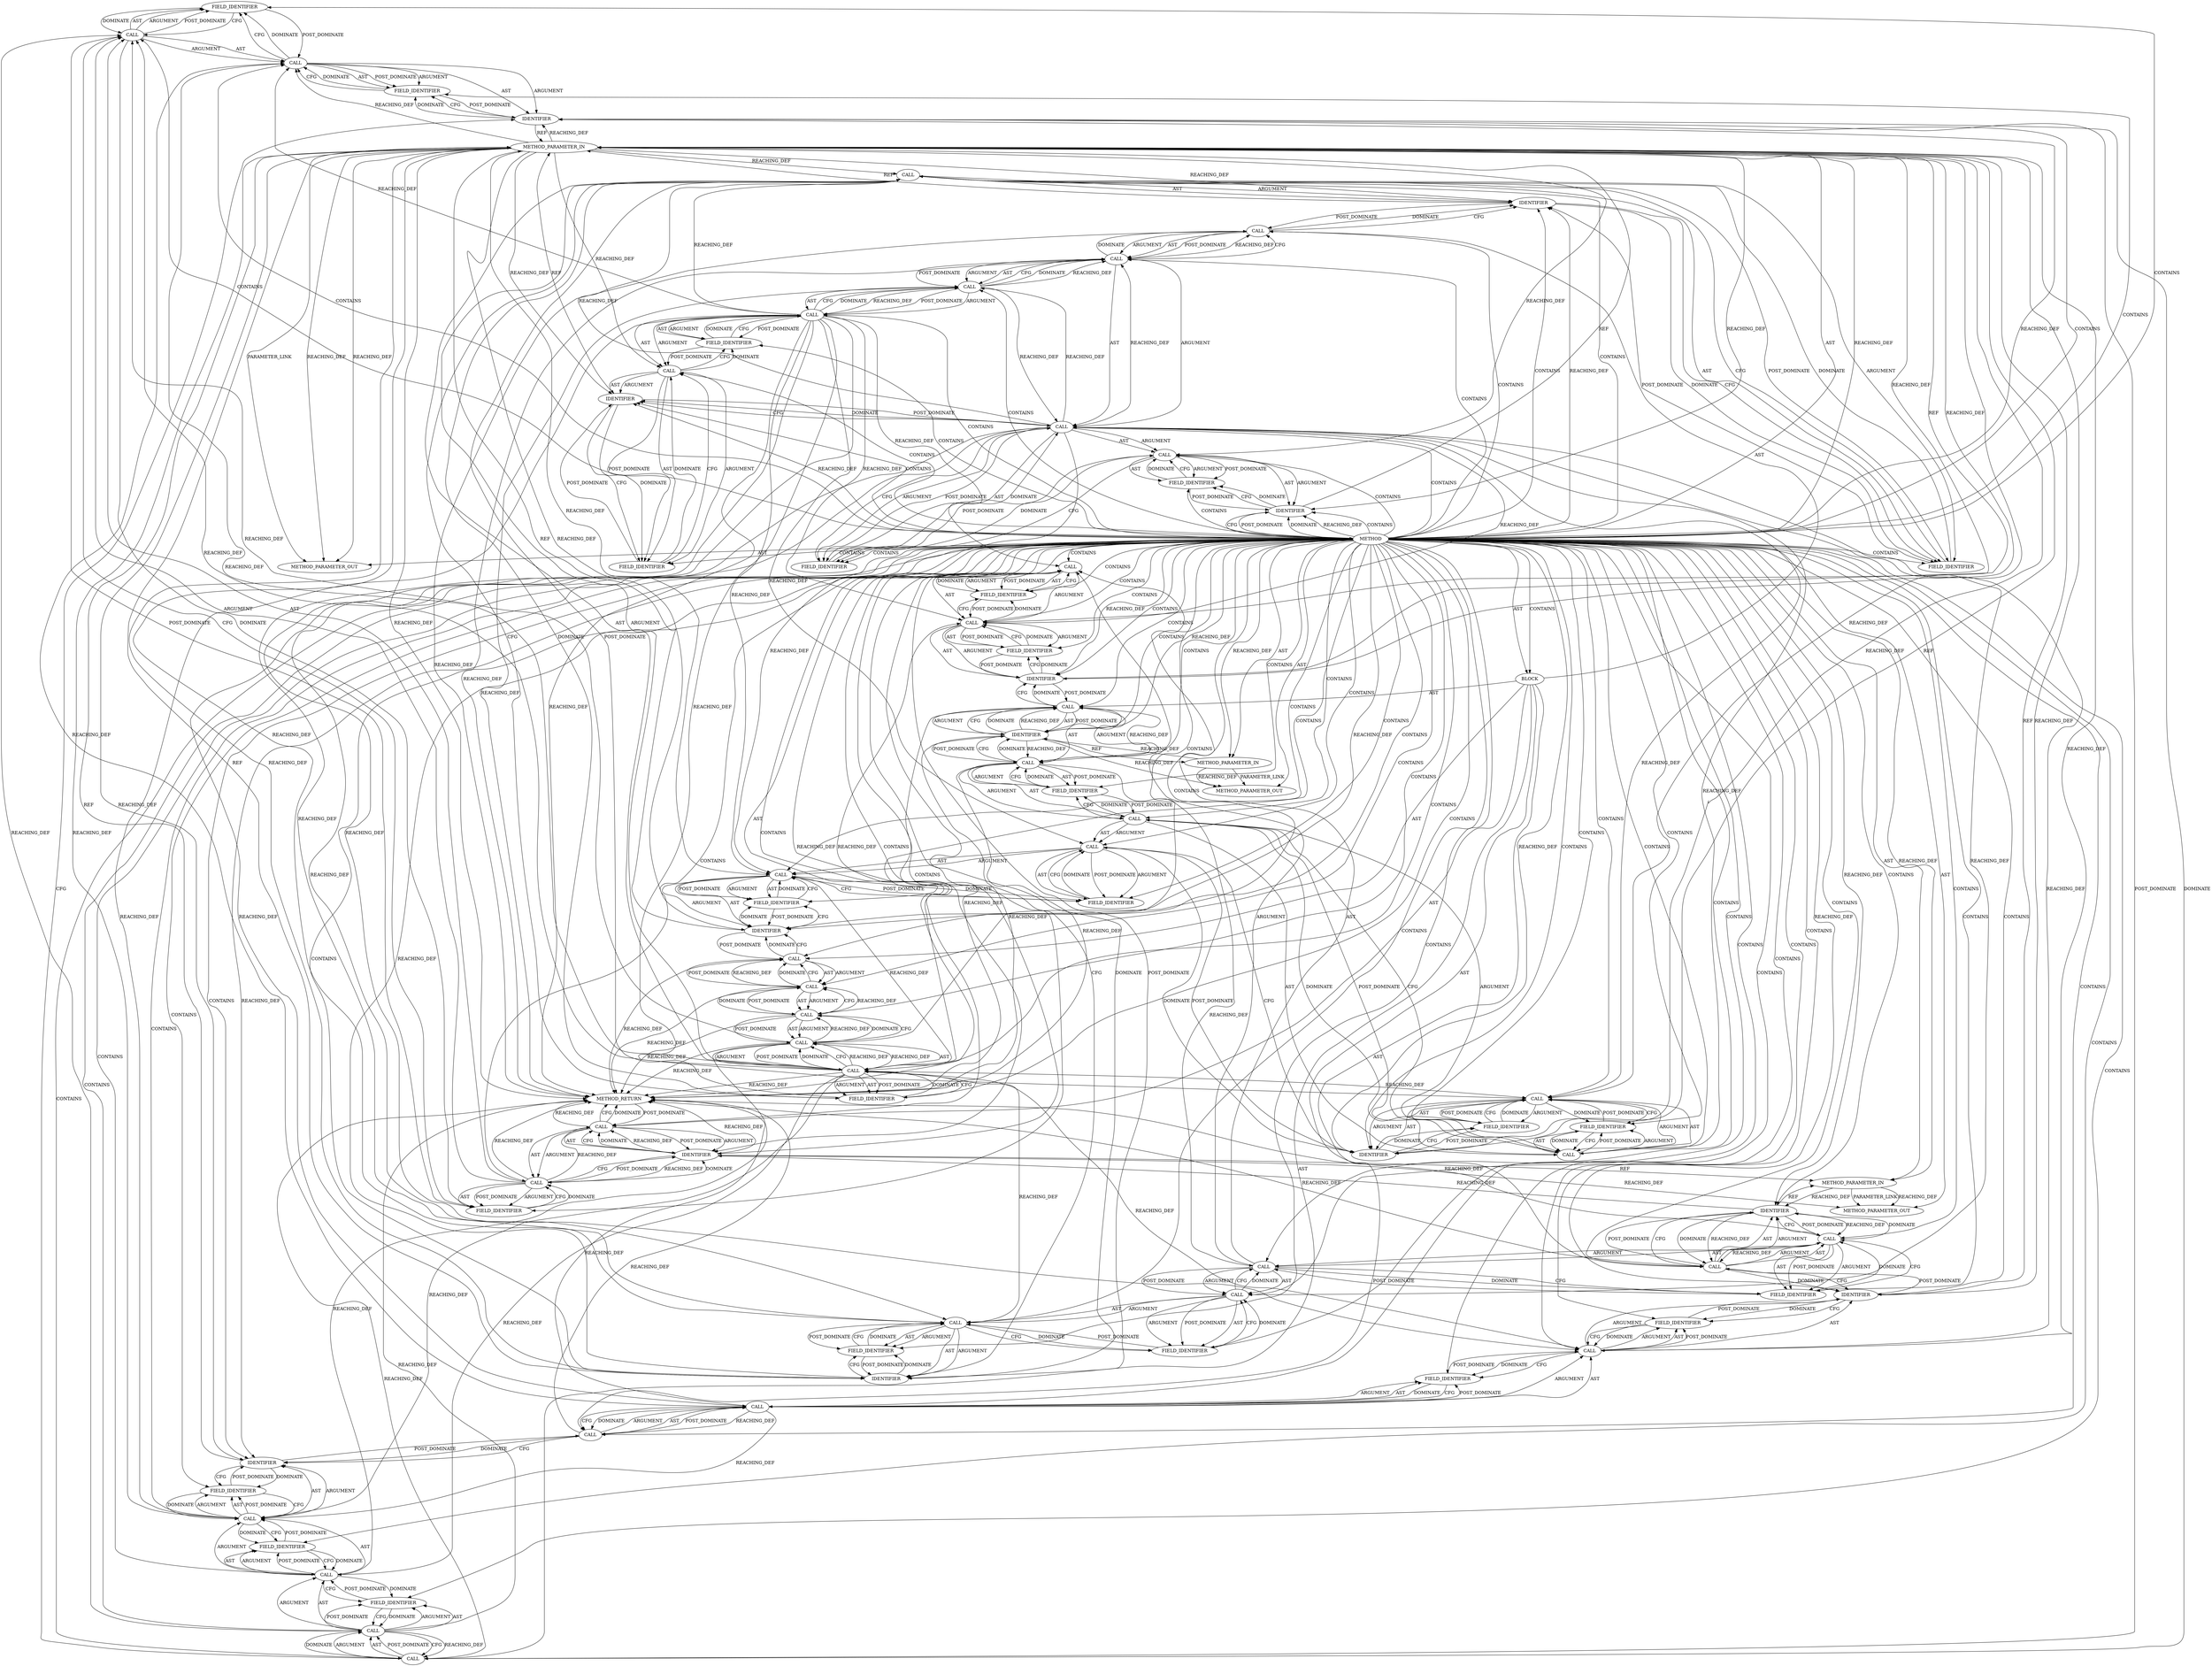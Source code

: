 digraph {
  486 [label=FIELD_IDENTIFIER ORDER=2 ARGUMENT_INDEX=2 CODE="in_iter" COLUMN_NUMBER=2 LINE_NUMBER=219 CANONICAL_NAME="in_iter"]
  450 [label=IDENTIFIER ORDER=2 ARGUMENT_INDEX=2 CODE="buf" COLUMN_NUMBER=51 LINE_NUMBER=214 TYPE_FULL_NAME="void*" NAME="buf"]
  12994 [label=METHOD_PARAMETER_OUT ORDER=1 CODE="struct ceph_connection *con" IS_VARIADIC=false COLUMN_NUMBER=25 LINE_NUMBER=209 TYPE_FULL_NAME="ceph_connection*" EVALUATION_STRATEGY="BY_VALUE" INDEX=1 NAME="con"]
  419 [label=FIELD_IDENTIFIER ORDER=2 ARGUMENT_INDEX=2 CODE="v2" COLUMN_NUMBER=9 LINE_NUMBER=211 CANONICAL_NAME="v2"]
  415 [label=CALL ORDER=1 ARGUMENT_INDEX=1 CODE="con->v2.in_kvec_cnt >= ARRAY_SIZE(con->v2.in_kvecs)" COLUMN_NUMBER=9 METHOD_FULL_NAME="<operator>.greaterEqualsThan" LINE_NUMBER=211 TYPE_FULL_NAME="<empty>" DISPATCH_TYPE="STATIC_DISPATCH" SIGNATURE="" NAME="<operator>.greaterEqualsThan"]
  12996 [label=METHOD_PARAMETER_OUT ORDER=3 CODE="int len" IS_VARIADIC=false COLUMN_NUMBER=65 LINE_NUMBER=209 TYPE_FULL_NAME="int" EVALUATION_STRATEGY="BY_VALUE" INDEX=3 NAME="len"]
  479 [label=FIELD_IDENTIFIER ORDER=2 ARGUMENT_INDEX=2 CODE="nr_segs" COLUMN_NUMBER=2 LINE_NUMBER=218 CANONICAL_NAME="nr_segs"]
  438 [label=CALL ORDER=1 ARGUMENT_INDEX=1 CODE="con->v2.in_kvecs[con->v2.in_kvec_cnt]" COLUMN_NUMBER=2 METHOD_FULL_NAME="<operator>.indirectIndexAccess" LINE_NUMBER=214 TYPE_FULL_NAME="<empty>" DISPATCH_TYPE="STATIC_DISPATCH" SIGNATURE="" NAME="<operator>.indirectIndexAccess"]
  454 [label=CALL ORDER=1 ARGUMENT_INDEX=1 CODE="con->v2.in_kvecs" COLUMN_NUMBER=2 METHOD_FULL_NAME="<operator>.fieldAccess" LINE_NUMBER=215 TYPE_FULL_NAME="<empty>" DISPATCH_TYPE="STATIC_DISPATCH" SIGNATURE="" NAME="<operator>.fieldAccess"]
  442 [label=FIELD_IDENTIFIER ORDER=2 ARGUMENT_INDEX=2 CODE="v2" COLUMN_NUMBER=2 LINE_NUMBER=214 CANONICAL_NAME="v2"]
  432 [label=CALL ORDER=1 ARGUMENT_INDEX=1 CODE="con->v2" COLUMN_NUMBER=29 METHOD_FULL_NAME="<operator>.indirectFieldAccess" LINE_NUMBER=212 TYPE_FULL_NAME="<empty>" DISPATCH_TYPE="STATIC_DISPATCH" SIGNATURE="" NAME="<operator>.indirectFieldAccess"]
  412 [label=METHOD_PARAMETER_IN ORDER=3 CODE="int len" IS_VARIADIC=false COLUMN_NUMBER=65 LINE_NUMBER=209 TYPE_FULL_NAME="int" EVALUATION_STRATEGY="BY_VALUE" INDEX=3 NAME="len"]
  421 [label=CALL ORDER=2 ARGUMENT_INDEX=2 CODE="ARRAY_SIZE(con->v2.in_kvecs)" COLUMN_NUMBER=32 METHOD_FULL_NAME="ARRAY_SIZE" LINE_NUMBER=211 TYPE_FULL_NAME="<empty>" DISPATCH_TYPE="STATIC_DISPATCH" SIGNATURE="" NAME="ARRAY_SIZE"]
  474 [label=CALL ORDER=1 ARGUMENT_INDEX=1 CODE="con->v2.in_iter" COLUMN_NUMBER=2 METHOD_FULL_NAME="<operator>.fieldAccess" LINE_NUMBER=218 TYPE_FULL_NAME="<empty>" DISPATCH_TYPE="STATIC_DISPATCH" SIGNATURE="" NAME="<operator>.fieldAccess"]
  409 [label=METHOD COLUMN_NUMBER=1 LINE_NUMBER=209 COLUMN_NUMBER_END=1 IS_EXTERNAL=false SIGNATURE="void add_in_kvec (ceph_connection*,void*,int)" NAME="add_in_kvec" AST_PARENT_TYPE="TYPE_DECL" AST_PARENT_FULL_NAME="file_code_old-a282a2f-decode_preamble-526.c:<global>" ORDER=6 CODE="static void add_in_kvec(struct ceph_connection *con, void *buf, int len)
{
	BUG_ON(con->v2.in_kvec_cnt >= ARRAY_SIZE(con->v2.in_kvecs));
	WARN_ON(!iov_iter_is_kvec(&con->v2.in_iter));

	con->v2.in_kvecs[con->v2.in_kvec_cnt].iov_base = buf;
	con->v2.in_kvecs[con->v2.in_kvec_cnt].iov_len = len;
	con->v2.in_kvec_cnt++;

	con->v2.in_iter.nr_segs++;
	con->v2.in_iter.count += len;
}" FULL_NAME="add_in_kvec" LINE_NUMBER_END=220 FILENAME="file_code_old-a282a2f-decode_preamble-526.c"]
  471 [label=FIELD_IDENTIFIER ORDER=2 ARGUMENT_INDEX=2 CODE="in_kvec_cnt" COLUMN_NUMBER=2 LINE_NUMBER=216 CANONICAL_NAME="in_kvec_cnt"]
  487 [label=FIELD_IDENTIFIER ORDER=2 ARGUMENT_INDEX=2 CODE="count" COLUMN_NUMBER=2 LINE_NUMBER=219 CANONICAL_NAME="count"]
  484 [label=IDENTIFIER ORDER=1 ARGUMENT_INDEX=1 CODE="con" COLUMN_NUMBER=2 LINE_NUMBER=219 TYPE_FULL_NAME="ceph_connection*" NAME="con"]
  453 [label=CALL ORDER=1 ARGUMENT_INDEX=1 CODE="con->v2.in_kvecs[con->v2.in_kvec_cnt]" COLUMN_NUMBER=2 METHOD_FULL_NAME="<operator>.indirectIndexAccess" LINE_NUMBER=215 TYPE_FULL_NAME="<empty>" DISPATCH_TYPE="STATIC_DISPATCH" SIGNATURE="" NAME="<operator>.indirectIndexAccess"]
  447 [label=FIELD_IDENTIFIER ORDER=2 ARGUMENT_INDEX=2 CODE="v2" COLUMN_NUMBER=19 LINE_NUMBER=214 CANONICAL_NAME="v2"]
  423 [label=CALL ORDER=1 ARGUMENT_INDEX=1 CODE="con->v2" COLUMN_NUMBER=43 METHOD_FULL_NAME="<operator>.indirectFieldAccess" LINE_NUMBER=211 TYPE_FULL_NAME="<empty>" DISPATCH_TYPE="STATIC_DISPATCH" SIGNATURE="" NAME="<operator>.indirectFieldAccess"]
  436 [label=CALL ORDER=3 ARGUMENT_INDEX=-1 CODE="con->v2.in_kvecs[con->v2.in_kvec_cnt].iov_base = buf" COLUMN_NUMBER=2 METHOD_FULL_NAME="<operator>.assignment" LINE_NUMBER=214 TYPE_FULL_NAME="<empty>" DISPATCH_TYPE="STATIC_DISPATCH" SIGNATURE="" NAME="<operator>.assignment"]
  467 [label=CALL ORDER=1 ARGUMENT_INDEX=1 CODE="con->v2.in_kvec_cnt" COLUMN_NUMBER=2 METHOD_FULL_NAME="<operator>.fieldAccess" LINE_NUMBER=216 TYPE_FULL_NAME="<empty>" DISPATCH_TYPE="STATIC_DISPATCH" SIGNATURE="" NAME="<operator>.fieldAccess"]
  430 [label=CALL ORDER=1 ARGUMENT_INDEX=1 CODE="&con->v2.in_iter" COLUMN_NUMBER=28 METHOD_FULL_NAME="<operator>.addressOf" LINE_NUMBER=212 TYPE_FULL_NAME="<empty>" DISPATCH_TYPE="STATIC_DISPATCH" SIGNATURE="" NAME="<operator>.addressOf"]
  468 [label=CALL ORDER=1 ARGUMENT_INDEX=1 CODE="con->v2" COLUMN_NUMBER=2 METHOD_FULL_NAME="<operator>.indirectFieldAccess" LINE_NUMBER=216 TYPE_FULL_NAME="<empty>" DISPATCH_TYPE="STATIC_DISPATCH" SIGNATURE="" NAME="<operator>.indirectFieldAccess"]
  439 [label=CALL ORDER=1 ARGUMENT_INDEX=1 CODE="con->v2.in_kvecs" COLUMN_NUMBER=2 METHOD_FULL_NAME="<operator>.fieldAccess" LINE_NUMBER=214 TYPE_FULL_NAME="<empty>" DISPATCH_TYPE="STATIC_DISPATCH" SIGNATURE="" NAME="<operator>.fieldAccess"]
  444 [label=CALL ORDER=2 ARGUMENT_INDEX=2 CODE="con->v2.in_kvec_cnt" COLUMN_NUMBER=19 METHOD_FULL_NAME="<operator>.fieldAccess" LINE_NUMBER=214 TYPE_FULL_NAME="<empty>" DISPATCH_TYPE="STATIC_DISPATCH" SIGNATURE="" NAME="<operator>.fieldAccess"]
  475 [label=CALL ORDER=1 ARGUMENT_INDEX=1 CODE="con->v2" COLUMN_NUMBER=2 METHOD_FULL_NAME="<operator>.indirectFieldAccess" LINE_NUMBER=218 TYPE_FULL_NAME="<empty>" DISPATCH_TYPE="STATIC_DISPATCH" SIGNATURE="" NAME="<operator>.indirectFieldAccess"]
  478 [label=FIELD_IDENTIFIER ORDER=2 ARGUMENT_INDEX=2 CODE="in_iter" COLUMN_NUMBER=2 LINE_NUMBER=218 CANONICAL_NAME="in_iter"]
  431 [label=CALL ORDER=1 ARGUMENT_INDEX=1 CODE="con->v2.in_iter" COLUMN_NUMBER=29 METHOD_FULL_NAME="<operator>.fieldAccess" LINE_NUMBER=212 TYPE_FULL_NAME="<empty>" DISPATCH_TYPE="STATIC_DISPATCH" SIGNATURE="" NAME="<operator>.fieldAccess"]
  411 [label=METHOD_PARAMETER_IN ORDER=2 CODE="void *buf" IS_VARIADIC=false COLUMN_NUMBER=54 LINE_NUMBER=209 TYPE_FULL_NAME="void*" EVALUATION_STRATEGY="BY_VALUE" INDEX=2 NAME="buf"]
  416 [label=CALL ORDER=1 ARGUMENT_INDEX=1 CODE="con->v2.in_kvec_cnt" COLUMN_NUMBER=9 METHOD_FULL_NAME="<operator>.fieldAccess" LINE_NUMBER=211 TYPE_FULL_NAME="<empty>" DISPATCH_TYPE="STATIC_DISPATCH" SIGNATURE="" NAME="<operator>.fieldAccess"]
  12995 [label=METHOD_PARAMETER_OUT ORDER=2 CODE="void *buf" IS_VARIADIC=false COLUMN_NUMBER=54 LINE_NUMBER=209 TYPE_FULL_NAME="void*" EVALUATION_STRATEGY="BY_VALUE" INDEX=2 NAME="buf"]
  458 [label=FIELD_IDENTIFIER ORDER=2 ARGUMENT_INDEX=2 CODE="in_kvecs" COLUMN_NUMBER=2 LINE_NUMBER=215 CANONICAL_NAME="in_kvecs"]
  441 [label=IDENTIFIER ORDER=1 ARGUMENT_INDEX=1 CODE="con" COLUMN_NUMBER=2 LINE_NUMBER=214 TYPE_FULL_NAME="ceph_connection*" NAME="con"]
  488 [label=IDENTIFIER ORDER=2 ARGUMENT_INDEX=2 CODE="len" COLUMN_NUMBER=27 LINE_NUMBER=219 TYPE_FULL_NAME="int" NAME="len"]
  463 [label=FIELD_IDENTIFIER ORDER=2 ARGUMENT_INDEX=2 CODE="in_kvec_cnt" COLUMN_NUMBER=19 LINE_NUMBER=215 CANONICAL_NAME="in_kvec_cnt"]
  482 [label=CALL ORDER=1 ARGUMENT_INDEX=1 CODE="con->v2.in_iter" COLUMN_NUMBER=2 METHOD_FULL_NAME="<operator>.fieldAccess" LINE_NUMBER=219 TYPE_FULL_NAME="<empty>" DISPATCH_TYPE="STATIC_DISPATCH" SIGNATURE="" NAME="<operator>.fieldAccess"]
  477 [label=FIELD_IDENTIFIER ORDER=2 ARGUMENT_INDEX=2 CODE="v2" COLUMN_NUMBER=2 LINE_NUMBER=218 CANONICAL_NAME="v2"]
  413 [label=BLOCK ORDER=4 ARGUMENT_INDEX=-1 CODE="{
	BUG_ON(con->v2.in_kvec_cnt >= ARRAY_SIZE(con->v2.in_kvecs));
	WARN_ON(!iov_iter_is_kvec(&con->v2.in_iter));

	con->v2.in_kvecs[con->v2.in_kvec_cnt].iov_base = buf;
	con->v2.in_kvecs[con->v2.in_kvec_cnt].iov_len = len;
	con->v2.in_kvec_cnt++;

	con->v2.in_iter.nr_segs++;
	con->v2.in_iter.count += len;
}" COLUMN_NUMBER=1 LINE_NUMBER=210 TYPE_FULL_NAME="void"]
  414 [label=CALL ORDER=1 ARGUMENT_INDEX=-1 CODE="BUG_ON(con->v2.in_kvec_cnt >= ARRAY_SIZE(con->v2.in_kvecs))" COLUMN_NUMBER=2 METHOD_FULL_NAME="BUG_ON" LINE_NUMBER=211 TYPE_FULL_NAME="<empty>" DISPATCH_TYPE="STATIC_DISPATCH" SIGNATURE="" NAME="BUG_ON"]
  440 [label=CALL ORDER=1 ARGUMENT_INDEX=1 CODE="con->v2" COLUMN_NUMBER=2 METHOD_FULL_NAME="<operator>.indirectFieldAccess" LINE_NUMBER=214 TYPE_FULL_NAME="<empty>" DISPATCH_TYPE="STATIC_DISPATCH" SIGNATURE="" NAME="<operator>.indirectFieldAccess"]
  460 [label=CALL ORDER=1 ARGUMENT_INDEX=1 CODE="con->v2" COLUMN_NUMBER=19 METHOD_FULL_NAME="<operator>.indirectFieldAccess" LINE_NUMBER=215 TYPE_FULL_NAME="<empty>" DISPATCH_TYPE="STATIC_DISPATCH" SIGNATURE="" NAME="<operator>.indirectFieldAccess"]
  446 [label=IDENTIFIER ORDER=1 ARGUMENT_INDEX=1 CODE="con" COLUMN_NUMBER=19 LINE_NUMBER=214 TYPE_FULL_NAME="ceph_connection*" NAME="con"]
  489 [label=METHOD_RETURN ORDER=5 CODE="RET" COLUMN_NUMBER=1 LINE_NUMBER=209 TYPE_FULL_NAME="void" EVALUATION_STRATEGY="BY_VALUE"]
  455 [label=CALL ORDER=1 ARGUMENT_INDEX=1 CODE="con->v2" COLUMN_NUMBER=2 METHOD_FULL_NAME="<operator>.indirectFieldAccess" LINE_NUMBER=215 TYPE_FULL_NAME="<empty>" DISPATCH_TYPE="STATIC_DISPATCH" SIGNATURE="" NAME="<operator>.indirectFieldAccess"]
  466 [label=CALL ORDER=5 ARGUMENT_INDEX=-1 CODE="con->v2.in_kvec_cnt++" COLUMN_NUMBER=2 METHOD_FULL_NAME="<operator>.postIncrement" LINE_NUMBER=216 TYPE_FULL_NAME="<empty>" DISPATCH_TYPE="STATIC_DISPATCH" SIGNATURE="" NAME="<operator>.postIncrement"]
  451 [label=CALL ORDER=4 ARGUMENT_INDEX=-1 CODE="con->v2.in_kvecs[con->v2.in_kvec_cnt].iov_len = len" COLUMN_NUMBER=2 METHOD_FULL_NAME="<operator>.assignment" LINE_NUMBER=215 TYPE_FULL_NAME="<empty>" DISPATCH_TYPE="STATIC_DISPATCH" SIGNATURE="" NAME="<operator>.assignment"]
  426 [label=FIELD_IDENTIFIER ORDER=2 ARGUMENT_INDEX=2 CODE="in_kvecs" COLUMN_NUMBER=43 LINE_NUMBER=211 CANONICAL_NAME="in_kvecs"]
  449 [label=FIELD_IDENTIFIER ORDER=2 ARGUMENT_INDEX=2 CODE="iov_base" COLUMN_NUMBER=2 LINE_NUMBER=214 CANONICAL_NAME="iov_base"]
  456 [label=IDENTIFIER ORDER=1 ARGUMENT_INDEX=1 CODE="con" COLUMN_NUMBER=2 LINE_NUMBER=215 TYPE_FULL_NAME="ceph_connection*" NAME="con"]
  445 [label=CALL ORDER=1 ARGUMENT_INDEX=1 CODE="con->v2" COLUMN_NUMBER=19 METHOD_FULL_NAME="<operator>.indirectFieldAccess" LINE_NUMBER=214 TYPE_FULL_NAME="<empty>" DISPATCH_TYPE="STATIC_DISPATCH" SIGNATURE="" NAME="<operator>.indirectFieldAccess"]
  473 [label=CALL ORDER=1 ARGUMENT_INDEX=1 CODE="con->v2.in_iter.nr_segs" COLUMN_NUMBER=2 METHOD_FULL_NAME="<operator>.fieldAccess" LINE_NUMBER=218 TYPE_FULL_NAME="<empty>" DISPATCH_TYPE="STATIC_DISPATCH" SIGNATURE="" NAME="<operator>.fieldAccess"]
  476 [label=IDENTIFIER ORDER=1 ARGUMENT_INDEX=1 CODE="con" COLUMN_NUMBER=2 LINE_NUMBER=218 TYPE_FULL_NAME="ceph_connection*" NAME="con"]
  420 [label=FIELD_IDENTIFIER ORDER=2 ARGUMENT_INDEX=2 CODE="in_kvec_cnt" COLUMN_NUMBER=9 LINE_NUMBER=211 CANONICAL_NAME="in_kvec_cnt"]
  480 [label=CALL ORDER=7 ARGUMENT_INDEX=-1 CODE="con->v2.in_iter.count += len" COLUMN_NUMBER=2 METHOD_FULL_NAME="<operator>.assignmentPlus" LINE_NUMBER=219 TYPE_FULL_NAME="<empty>" DISPATCH_TYPE="STATIC_DISPATCH" SIGNATURE="" NAME="<operator>.assignmentPlus"]
  464 [label=FIELD_IDENTIFIER ORDER=2 ARGUMENT_INDEX=2 CODE="iov_len" COLUMN_NUMBER=2 LINE_NUMBER=215 CANONICAL_NAME="iov_len"]
  452 [label=CALL ORDER=1 ARGUMENT_INDEX=1 CODE="con->v2.in_kvecs[con->v2.in_kvec_cnt].iov_len" COLUMN_NUMBER=2 METHOD_FULL_NAME="<operator>.fieldAccess" LINE_NUMBER=215 TYPE_FULL_NAME="<empty>" DISPATCH_TYPE="STATIC_DISPATCH" SIGNATURE="" NAME="<operator>.fieldAccess"]
  433 [label=IDENTIFIER ORDER=1 ARGUMENT_INDEX=1 CODE="con" COLUMN_NUMBER=29 LINE_NUMBER=212 TYPE_FULL_NAME="ceph_connection*" NAME="con"]
  435 [label=FIELD_IDENTIFIER ORDER=2 ARGUMENT_INDEX=2 CODE="in_iter" COLUMN_NUMBER=29 LINE_NUMBER=212 CANONICAL_NAME="in_iter"]
  417 [label=CALL ORDER=1 ARGUMENT_INDEX=1 CODE="con->v2" COLUMN_NUMBER=9 METHOD_FULL_NAME="<operator>.indirectFieldAccess" LINE_NUMBER=211 TYPE_FULL_NAME="<empty>" DISPATCH_TYPE="STATIC_DISPATCH" SIGNATURE="" NAME="<operator>.indirectFieldAccess"]
  418 [label=IDENTIFIER ORDER=1 ARGUMENT_INDEX=1 CODE="con" COLUMN_NUMBER=9 LINE_NUMBER=211 TYPE_FULL_NAME="ceph_connection*" NAME="con"]
  457 [label=FIELD_IDENTIFIER ORDER=2 ARGUMENT_INDEX=2 CODE="v2" COLUMN_NUMBER=2 LINE_NUMBER=215 CANONICAL_NAME="v2"]
  462 [label=FIELD_IDENTIFIER ORDER=2 ARGUMENT_INDEX=2 CODE="v2" COLUMN_NUMBER=19 LINE_NUMBER=215 CANONICAL_NAME="v2"]
  425 [label=FIELD_IDENTIFIER ORDER=2 ARGUMENT_INDEX=2 CODE="v2" COLUMN_NUMBER=43 LINE_NUMBER=211 CANONICAL_NAME="v2"]
  483 [label=CALL ORDER=1 ARGUMENT_INDEX=1 CODE="con->v2" COLUMN_NUMBER=2 METHOD_FULL_NAME="<operator>.indirectFieldAccess" LINE_NUMBER=219 TYPE_FULL_NAME="<empty>" DISPATCH_TYPE="STATIC_DISPATCH" SIGNATURE="" NAME="<operator>.indirectFieldAccess"]
  443 [label=FIELD_IDENTIFIER ORDER=2 ARGUMENT_INDEX=2 CODE="in_kvecs" COLUMN_NUMBER=2 LINE_NUMBER=214 CANONICAL_NAME="in_kvecs"]
  422 [label=CALL ORDER=1 ARGUMENT_INDEX=1 CODE="con->v2.in_kvecs" COLUMN_NUMBER=43 METHOD_FULL_NAME="<operator>.fieldAccess" LINE_NUMBER=211 TYPE_FULL_NAME="<empty>" DISPATCH_TYPE="STATIC_DISPATCH" SIGNATURE="" NAME="<operator>.fieldAccess"]
  459 [label=CALL ORDER=2 ARGUMENT_INDEX=2 CODE="con->v2.in_kvec_cnt" COLUMN_NUMBER=19 METHOD_FULL_NAME="<operator>.fieldAccess" LINE_NUMBER=215 TYPE_FULL_NAME="<empty>" DISPATCH_TYPE="STATIC_DISPATCH" SIGNATURE="" NAME="<operator>.fieldAccess"]
  434 [label=FIELD_IDENTIFIER ORDER=2 ARGUMENT_INDEX=2 CODE="v2" COLUMN_NUMBER=29 LINE_NUMBER=212 CANONICAL_NAME="v2"]
  428 [label=CALL ORDER=1 ARGUMENT_INDEX=1 CODE="!iov_iter_is_kvec(&con->v2.in_iter)" COLUMN_NUMBER=10 METHOD_FULL_NAME="<operator>.logicalNot" LINE_NUMBER=212 TYPE_FULL_NAME="<empty>" DISPATCH_TYPE="STATIC_DISPATCH" SIGNATURE="" NAME="<operator>.logicalNot"]
  429 [label=CALL ORDER=1 ARGUMENT_INDEX=1 CODE="iov_iter_is_kvec(&con->v2.in_iter)" COLUMN_NUMBER=11 METHOD_FULL_NAME="iov_iter_is_kvec" LINE_NUMBER=212 TYPE_FULL_NAME="<empty>" DISPATCH_TYPE="STATIC_DISPATCH" SIGNATURE="" NAME="iov_iter_is_kvec"]
  469 [label=IDENTIFIER ORDER=1 ARGUMENT_INDEX=1 CODE="con" COLUMN_NUMBER=2 LINE_NUMBER=216 TYPE_FULL_NAME="ceph_connection*" NAME="con"]
  410 [label=METHOD_PARAMETER_IN ORDER=1 CODE="struct ceph_connection *con" IS_VARIADIC=false COLUMN_NUMBER=25 LINE_NUMBER=209 TYPE_FULL_NAME="ceph_connection*" EVALUATION_STRATEGY="BY_VALUE" INDEX=1 NAME="con"]
  472 [label=CALL ORDER=6 ARGUMENT_INDEX=-1 CODE="con->v2.in_iter.nr_segs++" COLUMN_NUMBER=2 METHOD_FULL_NAME="<operator>.postIncrement" LINE_NUMBER=218 TYPE_FULL_NAME="<empty>" DISPATCH_TYPE="STATIC_DISPATCH" SIGNATURE="" NAME="<operator>.postIncrement"]
  481 [label=CALL ORDER=1 ARGUMENT_INDEX=1 CODE="con->v2.in_iter.count" COLUMN_NUMBER=2 METHOD_FULL_NAME="<operator>.fieldAccess" LINE_NUMBER=219 TYPE_FULL_NAME="<empty>" DISPATCH_TYPE="STATIC_DISPATCH" SIGNATURE="" NAME="<operator>.fieldAccess"]
  427 [label=CALL ORDER=2 ARGUMENT_INDEX=-1 CODE="WARN_ON(!iov_iter_is_kvec(&con->v2.in_iter))" COLUMN_NUMBER=2 METHOD_FULL_NAME="WARN_ON" LINE_NUMBER=212 TYPE_FULL_NAME="<empty>" DISPATCH_TYPE="STATIC_DISPATCH" SIGNATURE="" NAME="WARN_ON"]
  461 [label=IDENTIFIER ORDER=1 ARGUMENT_INDEX=1 CODE="con" COLUMN_NUMBER=19 LINE_NUMBER=215 TYPE_FULL_NAME="ceph_connection*" NAME="con"]
  424 [label=IDENTIFIER ORDER=1 ARGUMENT_INDEX=1 CODE="con" COLUMN_NUMBER=43 LINE_NUMBER=211 TYPE_FULL_NAME="ceph_connection*" NAME="con"]
  465 [label=IDENTIFIER ORDER=2 ARGUMENT_INDEX=2 CODE="len" COLUMN_NUMBER=50 LINE_NUMBER=215 TYPE_FULL_NAME="int" NAME="len"]
  470 [label=FIELD_IDENTIFIER ORDER=2 ARGUMENT_INDEX=2 CODE="v2" COLUMN_NUMBER=2 LINE_NUMBER=216 CANONICAL_NAME="v2"]
  437 [label=CALL ORDER=1 ARGUMENT_INDEX=1 CODE="con->v2.in_kvecs[con->v2.in_kvec_cnt].iov_base" COLUMN_NUMBER=2 METHOD_FULL_NAME="<operator>.fieldAccess" LINE_NUMBER=214 TYPE_FULL_NAME="<empty>" DISPATCH_TYPE="STATIC_DISPATCH" SIGNATURE="" NAME="<operator>.fieldAccess"]
  448 [label=FIELD_IDENTIFIER ORDER=2 ARGUMENT_INDEX=2 CODE="in_kvec_cnt" COLUMN_NUMBER=19 LINE_NUMBER=214 CANONICAL_NAME="in_kvec_cnt"]
  485 [label=FIELD_IDENTIFIER ORDER=2 ARGUMENT_INDEX=2 CODE="v2" COLUMN_NUMBER=2 LINE_NUMBER=219 CANONICAL_NAME="v2"]
  436 -> 450 [label=ARGUMENT ]
  438 -> 444 [label=POST_DOMINATE ]
  409 -> 480 [label=CONTAINS ]
  454 -> 458 [label=ARGUMENT ]
  410 -> 423 [label=REACHING_DEF VARIABLE="con"]
  409 -> 458 [label=CONTAINS ]
  457 -> 456 [label=POST_DOMINATE ]
  424 -> 410 [label=REF ]
  433 -> 410 [label=REF ]
  487 -> 482 [label=POST_DOMINATE ]
  431 -> 430 [label=DOMINATE ]
  409 -> 461 [label=CONTAINS ]
  437 -> 449 [label=AST ]
  411 -> 12995 [label=REACHING_DEF VARIABLE="buf"]
  416 -> 459 [label=REACHING_DEF VARIABLE="con->v2.in_kvec_cnt"]
  483 -> 485 [label=AST ]
  422 -> 440 [label=REACHING_DEF VARIABLE="con->v2.in_kvecs"]
  413 -> 466 [label=AST ]
  428 -> 427 [label=REACHING_DEF VARIABLE="!iov_iter_is_kvec(&con->v2.in_iter)"]
  409 -> 464 [label=CONTAINS ]
  445 -> 448 [label=DOMINATE ]
  465 -> 452 [label=REACHING_DEF VARIABLE="len"]
  416 -> 432 [label=REACHING_DEF VARIABLE="con->v2.in_kvec_cnt"]
  428 -> 489 [label=REACHING_DEF VARIABLE="!iov_iter_is_kvec(&con->v2.in_iter)"]
  450 -> 489 [label=REACHING_DEF VARIABLE="buf"]
  416 -> 420 [label=ARGUMENT ]
  424 -> 425 [label=CFG ]
  416 -> 420 [label=POST_DOMINATE ]
  409 -> 418 [label=CONTAINS ]
  416 -> 445 [label=REACHING_DEF VARIABLE="con->v2.in_kvec_cnt"]
  409 -> 426 [label=CONTAINS ]
  467 -> 489 [label=REACHING_DEF VARIABLE="con->v2.in_kvec_cnt"]
  417 -> 418 [label=AST ]
  409 -> 410 [label=REACHING_DEF VARIABLE=""]
  409 -> 430 [label=CONTAINS ]
  410 -> 446 [label=REACHING_DEF VARIABLE="con"]
  409 -> 476 [label=CONTAINS ]
  409 -> 419 [label=CONTAINS ]
  422 -> 483 [label=REACHING_DEF VARIABLE="con->v2.in_kvecs"]
  470 -> 468 [label=CFG ]
  437 -> 436 [label=REACHING_DEF VARIABLE="con->v2.in_kvecs[con->v2.in_kvec_cnt].iov_base"]
  422 -> 426 [label=ARGUMENT ]
  413 -> 472 [label=AST ]
  467 -> 475 [label=REACHING_DEF VARIABLE="con->v2.in_kvec_cnt"]
  447 -> 446 [label=POST_DOMINATE ]
  466 -> 489 [label=REACHING_DEF VARIABLE="con->v2.in_kvec_cnt++"]
  446 -> 447 [label=DOMINATE ]
  409 -> 442 [label=CONTAINS ]
  410 -> 460 [label=REACHING_DEF VARIABLE="con"]
  415 -> 414 [label=REACHING_DEF VARIABLE="con->v2.in_kvec_cnt >= ARRAY_SIZE(con->v2.in_kvecs)"]
  441 -> 442 [label=CFG ]
  455 -> 457 [label=ARGUMENT ]
  440 -> 442 [label=POST_DOMINATE ]
  409 -> 472 [label=CONTAINS ]
  409 -> 433 [label=CONTAINS ]
  474 -> 475 [label=AST ]
  417 -> 419 [label=ARGUMENT ]
  417 -> 420 [label=DOMINATE ]
  435 -> 431 [label=DOMINATE ]
  409 -> 478 [label=CONTAINS ]
  429 -> 430 [label=POST_DOMINATE ]
  482 -> 486 [label=AST ]
  417 -> 419 [label=POST_DOMINATE ]
  468 -> 471 [label=CFG ]
  423 -> 426 [label=CFG ]
  415 -> 421 [label=POST_DOMINATE ]
  431 -> 435 [label=ARGUMENT ]
  422 -> 426 [label=POST_DOMINATE ]
  439 -> 443 [label=POST_DOMINATE ]
  409 -> 455 [label=CONTAINS ]
  409 -> 469 [label=CONTAINS ]
  421 -> 422 [label=POST_DOMINATE ]
  476 -> 466 [label=POST_DOMINATE ]
  468 -> 469 [label=ARGUMENT ]
  464 -> 452 [label=DOMINATE ]
  476 -> 410 [label=REF ]
  422 -> 421 [label=CFG ]
  446 -> 410 [label=REF ]
  481 -> 487 [label=AST ]
  448 -> 445 [label=POST_DOMINATE ]
  416 -> 455 [label=REACHING_DEF VARIABLE="con->v2.in_kvec_cnt"]
  409 -> 489 [label=AST ]
  420 -> 416 [label=CFG ]
  465 -> 451 [label=CFG ]
  430 -> 429 [label=REACHING_DEF VARIABLE="&con->v2.in_iter"]
  458 -> 454 [label=CFG ]
  431 -> 468 [label=REACHING_DEF VARIABLE="con->v2.in_iter"]
  431 -> 483 [label=REACHING_DEF VARIABLE="con->v2.in_iter"]
  454 -> 455 [label=ARGUMENT ]
  467 -> 466 [label=REACHING_DEF VARIABLE="con->v2.in_kvec_cnt"]
  422 -> 454 [label=REACHING_DEF VARIABLE="con->v2.in_kvecs"]
  446 -> 447 [label=CFG ]
  444 -> 445 [label=AST ]
  409 -> 427 [label=CONTAINS ]
  444 -> 448 [label=POST_DOMINATE ]
  418 -> 409 [label=POST_DOMINATE ]
  417 -> 419 [label=AST ]
  458 -> 455 [label=POST_DOMINATE ]
  478 -> 475 [label=POST_DOMINATE ]
  410 -> 469 [label=REACHING_DEF VARIABLE="con"]
  423 -> 425 [label=ARGUMENT ]
  425 -> 424 [label=POST_DOMINATE ]
  432 -> 434 [label=ARGUMENT ]
  415 -> 416 [label=ARGUMENT ]
  416 -> 460 [label=REACHING_DEF VARIABLE="con->v2.in_kvec_cnt"]
  480 -> 489 [label=REACHING_DEF VARIABLE="con->v2.in_iter.count += len"]
  476 -> 477 [label=CFG ]
  437 -> 450 [label=CFG ]
  479 -> 474 [label=POST_DOMINATE ]
  481 -> 487 [label=ARGUMENT ]
  473 -> 489 [label=REACHING_DEF VARIABLE="con->v2.in_iter.nr_segs"]
  437 -> 449 [label=ARGUMENT ]
  487 -> 481 [label=CFG ]
  410 -> 489 [label=REACHING_DEF VARIABLE="con"]
  409 -> 436 [label=CONTAINS ]
  480 -> 489 [label=CFG ]
  411 -> 12995 [label=PARAMETER_LINK ]
  460 -> 462 [label=AST ]
  409 -> 415 [label=CONTAINS ]
  430 -> 431 [label=AST ]
  409 -> 486 [label=CONTAINS ]
  421 -> 422 [label=ARGUMENT ]
  410 -> 445 [label=REACHING_DEF VARIABLE="con"]
  467 -> 471 [label=POST_DOMINATE ]
  414 -> 415 [label=ARGUMENT ]
  410 -> 455 [label=REACHING_DEF VARIABLE="con"]
  455 -> 457 [label=AST ]
  459 -> 463 [label=AST ]
  409 -> 412 [label=REACHING_DEF VARIABLE=""]
  409 -> 487 [label=CONTAINS ]
  445 -> 448 [label=CFG ]
  431 -> 432 [label=ARGUMENT ]
  422 -> 423 [label=AST ]
  459 -> 460 [label=AST ]
  427 -> 428 [label=AST ]
  452 -> 464 [label=AST ]
  457 -> 455 [label=CFG ]
  480 -> 488 [label=POST_DOMINATE ]
  409 -> 12994 [label=AST ]
  480 -> 488 [label=AST ]
  409 -> 452 [label=CONTAINS ]
  443 -> 439 [label=DOMINATE ]
  467 -> 483 [label=REACHING_DEF VARIABLE="con->v2.in_kvec_cnt"]
  421 -> 415 [label=CFG ]
  481 -> 489 [label=REACHING_DEF VARIABLE="con->v2.in_iter.count"]
  441 -> 442 [label=DOMINATE ]
  409 -> 477 [label=CONTAINS ]
  480 -> 489 [label=DOMINATE ]
  409 -> 465 [label=CONTAINS ]
  416 -> 440 [label=REACHING_DEF VARIABLE="con->v2.in_kvec_cnt"]
  453 -> 464 [label=DOMINATE ]
  454 -> 458 [label=POST_DOMINATE ]
  468 -> 469 [label=AST ]
  472 -> 473 [label=ARGUMENT ]
  431 -> 445 [label=REACHING_DEF VARIABLE="con->v2.in_iter"]
  409 -> 457 [label=CONTAINS ]
  413 -> 414 [label=AST ]
  472 -> 473 [label=AST ]
  425 -> 423 [label=DOMINATE ]
  450 -> 437 [label=REACHING_DEF VARIABLE="buf"]
  409 -> 444 [label=CONTAINS ]
  413 -> 480 [label=AST ]
  480 -> 481 [label=AST ]
  439 -> 446 [label=CFG ]
  444 -> 448 [label=ARGUMENT ]
  426 -> 423 [label=POST_DOMINATE ]
  475 -> 477 [label=ARGUMENT ]
  409 -> 453 [label=CONTAINS ]
  422 -> 432 [label=REACHING_DEF VARIABLE="con->v2.in_kvecs"]
  475 -> 477 [label=AST ]
  409 -> 449 [label=CONTAINS ]
  453 -> 459 [label=AST ]
  420 -> 416 [label=DOMINATE ]
  416 -> 424 [label=CFG ]
  430 -> 474 [label=REACHING_DEF VARIABLE="&con->v2.in_iter"]
  409 -> 439 [label=CONTAINS ]
  440 -> 443 [label=DOMINATE ]
  409 -> 482 [label=CONTAINS ]
  488 -> 480 [label=CFG ]
  409 -> 473 [label=CONTAINS ]
  469 -> 470 [label=DOMINATE ]
  410 -> 418 [label=REACHING_DEF VARIABLE="con"]
  409 -> 459 [label=CONTAINS ]
  409 -> 434 [label=CONTAINS ]
  421 -> 489 [label=REACHING_DEF VARIABLE="ARRAY_SIZE(con->v2.in_kvecs)"]
  444 -> 438 [label=DOMINATE ]
  474 -> 478 [label=AST ]
  429 -> 489 [label=REACHING_DEF VARIABLE="iov_iter_is_kvec(&con->v2.in_iter)"]
  438 -> 439 [label=ARGUMENT ]
  466 -> 476 [label=DOMINATE ]
  477 -> 475 [label=CFG ]
  416 -> 417 [label=AST ]
  452 -> 489 [label=REACHING_DEF VARIABLE="con->v2.in_kvecs[con->v2.in_kvec_cnt].iov_len"]
  436 -> 437 [label=AST ]
  430 -> 431 [label=ARGUMENT ]
  485 -> 484 [label=POST_DOMINATE ]
  416 -> 415 [label=REACHING_DEF VARIABLE="con->v2.in_kvec_cnt"]
  409 -> 429 [label=CONTAINS ]
  425 -> 423 [label=CFG ]
  409 -> 425 [label=CONTAINS ]
  437 -> 438 [label=ARGUMENT ]
  427 -> 428 [label=ARGUMENT ]
  428 -> 427 [label=DOMINATE ]
  451 -> 489 [label=REACHING_DEF VARIABLE="con->v2.in_kvecs[con->v2.in_kvec_cnt].iov_len = len"]
  422 -> 439 [label=REACHING_DEF VARIABLE="con->v2.in_kvecs"]
  486 -> 483 [label=POST_DOMINATE ]
  429 -> 430 [label=ARGUMENT ]
  467 -> 466 [label=CFG ]
  409 -> 475 [label=CONTAINS ]
  451 -> 452 [label=ARGUMENT ]
  450 -> 436 [label=CFG ]
  455 -> 456 [label=AST ]
  409 -> 411 [label=REACHING_DEF VARIABLE=""]
  419 -> 418 [label=POST_DOMINATE ]
  421 -> 416 [label=REACHING_DEF VARIABLE="ARRAY_SIZE(con->v2.in_kvecs)"]
  472 -> 484 [label=DOMINATE ]
  409 -> 483 [label=CONTAINS ]
  431 -> 432 [label=AST ]
  410 -> 461 [label=REACHING_DEF VARIABLE="con"]
  436 -> 489 [label=REACHING_DEF VARIABLE="con->v2.in_kvecs[con->v2.in_kvec_cnt].iov_base = buf"]
  432 -> 435 [label=CFG ]
  435 -> 431 [label=CFG ]
  418 -> 410 [label=REF ]
  431 -> 435 [label=AST ]
  431 -> 430 [label=CFG ]
  409 -> 410 [label=AST ]
  409 -> 447 [label=CONTAINS ]
  415 -> 414 [label=CFG ]
  414 -> 415 [label=POST_DOMINATE ]
  440 -> 441 [label=ARGUMENT ]
  474 -> 478 [label=ARGUMENT ]
  420 -> 417 [label=POST_DOMINATE ]
  452 -> 453 [label=AST ]
  457 -> 455 [label=DOMINATE ]
  484 -> 410 [label=REF ]
  489 -> 480 [label=POST_DOMINATE ]
  409 -> 470 [label=CONTAINS ]
  474 -> 479 [label=DOMINATE ]
  488 -> 481 [label=POST_DOMINATE ]
  450 -> 436 [label=DOMINATE ]
  445 -> 447 [label=ARGUMENT ]
  466 -> 467 [label=ARGUMENT ]
  426 -> 422 [label=DOMINATE ]
  436 -> 456 [label=CFG ]
  440 -> 443 [label=CFG ]
  437 -> 489 [label=REACHING_DEF VARIABLE="con->v2.in_kvecs[con->v2.in_kvec_cnt].iov_base"]
  433 -> 434 [label=DOMINATE ]
  446 -> 439 [label=POST_DOMINATE ]
  455 -> 456 [label=ARGUMENT ]
  431 -> 455 [label=REACHING_DEF VARIABLE="con->v2.in_iter"]
  416 -> 421 [label=REACHING_DEF VARIABLE="con->v2.in_kvec_cnt"]
  462 -> 460 [label=CFG ]
  409 -> 435 [label=CONTAINS ]
  411 -> 450 [label=REACHING_DEF VARIABLE="buf"]
  428 -> 429 [label=POST_DOMINATE ]
  476 -> 477 [label=DOMINATE ]
  415 -> 421 [label=ARGUMENT ]
  460 -> 462 [label=ARGUMENT ]
  421 -> 415 [label=DOMINATE ]
  410 -> 476 [label=REACHING_DEF VARIABLE="con"]
  459 -> 453 [label=CFG ]
  453 -> 454 [label=AST ]
  475 -> 478 [label=DOMINATE ]
  423 -> 424 [label=ARGUMENT ]
  451 -> 465 [label=AST ]
  468 -> 470 [label=ARGUMENT ]
  409 -> 466 [label=CONTAINS ]
  415 -> 421 [label=AST ]
  409 -> 12996 [label=AST ]
  447 -> 445 [label=CFG ]
  486 -> 482 [label=CFG ]
  440 -> 441 [label=AST ]
  409 -> 413 [label=AST ]
  488 -> 489 [label=REACHING_DEF VARIABLE="len"]
  459 -> 460 [label=ARGUMENT ]
  483 -> 485 [label=POST_DOMINATE ]
  480 -> 481 [label=ARGUMENT ]
  438 -> 439 [label=AST ]
  409 -> 469 [label=REACHING_DEF VARIABLE=""]
  461 -> 410 [label=REF ]
  459 -> 463 [label=ARGUMENT ]
  413 -> 451 [label=AST ]
  456 -> 436 [label=POST_DOMINATE ]
  410 -> 468 [label=REACHING_DEF VARIABLE="con"]
  481 -> 488 [label=DOMINATE ]
  436 -> 450 [label=AST ]
  437 -> 449 [label=POST_DOMINATE ]
  416 -> 420 [label=AST ]
  455 -> 457 [label=POST_DOMINATE ]
  469 -> 470 [label=CFG ]
  409 -> 456 [label=REACHING_DEF VARIABLE=""]
  416 -> 467 [label=REACHING_DEF VARIABLE="con->v2.in_kvec_cnt"]
  488 -> 12996 [label=REACHING_DEF VARIABLE="len"]
  453 -> 459 [label=POST_DOMINATE ]
  414 -> 433 [label=DOMINATE ]
  454 -> 458 [label=AST ]
  475 -> 476 [label=ARGUMENT ]
  437 -> 453 [label=REACHING_DEF VARIABLE="con->v2.in_kvecs[con->v2.in_kvec_cnt].iov_base"]
  461 -> 454 [label=POST_DOMINATE ]
  454 -> 461 [label=DOMINATE ]
  449 -> 437 [label=CFG ]
  436 -> 450 [label=POST_DOMINATE ]
  429 -> 428 [label=CFG ]
  409 -> 450 [label=CONTAINS ]
  409 -> 479 [label=CONTAINS ]
  409 -> 443 [label=CONTAINS ]
  444 -> 438 [label=CFG ]
  409 -> 460 [label=CONTAINS ]
  468 -> 470 [label=AST ]
  439 -> 446 [label=DOMINATE ]
  438 -> 449 [label=CFG ]
  409 -> 446 [label=REACHING_DEF VARIABLE=""]
  409 -> 474 [label=CONTAINS ]
  409 -> 456 [label=CONTAINS ]
  473 -> 479 [label=ARGUMENT ]
  422 -> 460 [label=REACHING_DEF VARIABLE="con->v2.in_kvecs"]
  423 -> 425 [label=POST_DOMINATE ]
  432 -> 435 [label=DOMINATE ]
  431 -> 482 [label=REACHING_DEF VARIABLE="con->v2.in_iter"]
  440 -> 442 [label=ARGUMENT ]
  451 -> 469 [label=DOMINATE ]
  410 -> 440 [label=REACHING_DEF VARIABLE="con"]
  473 -> 472 [label=CFG ]
  410 -> 424 [label=REACHING_DEF VARIABLE="con"]
  467 -> 471 [label=ARGUMENT ]
  409 -> 484 [label=REACHING_DEF VARIABLE=""]
  409 -> 431 [label=CONTAINS ]
  444 -> 448 [label=AST ]
  409 -> 440 [label=CONTAINS ]
  469 -> 451 [label=POST_DOMINATE ]
  431 -> 460 [label=REACHING_DEF VARIABLE="con->v2.in_iter"]
  462 -> 461 [label=POST_DOMINATE ]
  409 -> 488 [label=CONTAINS ]
  415 -> 414 [label=DOMINATE ]
  466 -> 467 [label=AST ]
  409 -> 424 [label=CONTAINS ]
  437 -> 450 [label=DOMINATE ]
  460 -> 462 [label=POST_DOMINATE ]
  451 -> 465 [label=ARGUMENT ]
  419 -> 417 [label=DOMINATE ]
  414 -> 433 [label=CFG ]
  409 -> 445 [label=CONTAINS ]
  409 -> 414 [label=CONTAINS ]
  429 -> 428 [label=REACHING_DEF VARIABLE="iov_iter_is_kvec(&con->v2.in_iter)"]
  409 -> 448 [label=CONTAINS ]
  485 -> 483 [label=CFG ]
  410 -> 433 [label=REACHING_DEF VARIABLE="con"]
  450 -> 437 [label=POST_DOMINATE ]
  488 -> 480 [label=DOMINATE ]
  409 -> 488 [label=REACHING_DEF VARIABLE=""]
  482 -> 483 [label=ARGUMENT ]
  474 -> 478 [label=POST_DOMINATE ]
  460 -> 463 [label=DOMINATE ]
  422 -> 421 [label=DOMINATE ]
  455 -> 458 [label=DOMINATE ]
  461 -> 462 [label=DOMINATE ]
  409 -> 465 [label=REACHING_DEF VARIABLE=""]
  430 -> 429 [label=DOMINATE ]
  412 -> 12996 [label=PARAMETER_LINK ]
  482 -> 483 [label=AST ]
  409 -> 485 [label=CONTAINS ]
  409 -> 418 [label=DOMINATE ]
  441 -> 427 [label=POST_DOMINATE ]
  460 -> 461 [label=ARGUMENT ]
  472 -> 473 [label=POST_DOMINATE ]
  409 -> 421 [label=CONTAINS ]
  432 -> 433 [label=ARGUMENT ]
  487 -> 481 [label=DOMINATE ]
  474 -> 475 [label=ARGUMENT ]
  447 -> 445 [label=DOMINATE ]
  443 -> 439 [label=CFG ]
  409 -> 462 [label=CONTAINS ]
  463 -> 460 [label=POST_DOMINATE ]
  442 -> 440 [label=DOMINATE ]
  416 -> 417 [label=ARGUMENT ]
  418 -> 419 [label=CFG ]
  488 -> 481 [label=REACHING_DEF VARIABLE="len"]
  452 -> 464 [label=ARGUMENT ]
  422 -> 455 [label=REACHING_DEF VARIABLE="con->v2.in_kvecs"]
  431 -> 430 [label=REACHING_DEF VARIABLE="con->v2.in_iter"]
  431 -> 430 [label=REACHING_DEF VARIABLE="con->v2.in_iter"]
  458 -> 454 [label=DOMINATE ]
  460 -> 461 [label=AST ]
  410 -> 475 [label=REACHING_DEF VARIABLE="con"]
  422 -> 426 [label=AST ]
  422 -> 421 [label=REACHING_DEF VARIABLE="con->v2.in_kvecs"]
  409 -> 433 [label=REACHING_DEF VARIABLE=""]
  409 -> 413 [label=CONTAINS ]
  482 -> 486 [label=ARGUMENT ]
  459 -> 453 [label=DOMINATE ]
  427 -> 441 [label=DOMINATE ]
  482 -> 487 [label=CFG ]
  409 -> 417 [label=CONTAINS ]
  409 -> 420 [label=CONTAINS ]
  455 -> 458 [label=CFG ]
  452 -> 465 [label=DOMINATE ]
  483 -> 486 [label=CFG ]
  412 -> 12996 [label=REACHING_DEF VARIABLE="len"]
  430 -> 431 [label=POST_DOMINATE ]
  473 -> 479 [label=AST ]
  471 -> 468 [label=POST_DOMINATE ]
  409 -> 441 [label=CONTAINS ]
  434 -> 432 [label=DOMINATE ]
  409 -> 446 [label=CONTAINS ]
  422 -> 445 [label=REACHING_DEF VARIABLE="con->v2.in_kvecs"]
  440 -> 442 [label=AST ]
  475 -> 476 [label=AST ]
  465 -> 488 [label=REACHING_DEF VARIABLE="len"]
  460 -> 463 [label=CFG ]
  434 -> 433 [label=POST_DOMINATE ]
  409 -> 428 [label=CONTAINS ]
  439 -> 443 [label=ARGUMENT ]
  456 -> 457 [label=CFG ]
  478 -> 474 [label=CFG ]
  430 -> 489 [label=REACHING_DEF VARIABLE="&con->v2.in_iter"]
  423 -> 425 [label=AST ]
  465 -> 451 [label=REACHING_DEF VARIABLE="len"]
  473 -> 482 [label=REACHING_DEF VARIABLE="con->v2.in_iter.nr_segs"]
  422 -> 489 [label=REACHING_DEF VARIABLE="con->v2.in_kvecs"]
  414 -> 415 [label=AST ]
  451 -> 469 [label=CFG ]
  443 -> 440 [label=POST_DOMINATE ]
  475 -> 477 [label=POST_DOMINATE ]
  488 -> 480 [label=REACHING_DEF VARIABLE="len"]
  445 -> 447 [label=AST ]
  429 -> 430 [label=AST ]
  435 -> 432 [label=POST_DOMINATE ]
  421 -> 422 [label=AST ]
  461 -> 462 [label=CFG ]
  438 -> 449 [label=DOMINATE ]
  409 -> 461 [label=REACHING_DEF VARIABLE=""]
  426 -> 422 [label=CFG ]
  463 -> 459 [label=CFG ]
  422 -> 423 [label=ARGUMENT ]
  419 -> 417 [label=CFG ]
  453 -> 464 [label=CFG ]
  456 -> 457 [label=DOMINATE ]
  409 -> 418 [label=REACHING_DEF VARIABLE=""]
  442 -> 441 [label=POST_DOMINATE ]
  413 -> 436 [label=AST ]
  473 -> 472 [label=REACHING_DEF VARIABLE="con->v2.in_iter.nr_segs"]
  414 -> 489 [label=REACHING_DEF VARIABLE="BUG_ON(con->v2.in_kvec_cnt >= ARRAY_SIZE(con->v2.in_kvecs))"]
  428 -> 429 [label=AST ]
  468 -> 471 [label=DOMINATE ]
  431 -> 475 [label=REACHING_DEF VARIABLE="con->v2.in_iter"]
  409 -> 476 [label=REACHING_DEF VARIABLE=""]
  452 -> 453 [label=ARGUMENT ]
  444 -> 445 [label=ARGUMENT ]
  427 -> 441 [label=CFG ]
  428 -> 429 [label=ARGUMENT ]
  409 -> 481 [label=CONTAINS ]
  488 -> 412 [label=REF ]
  449 -> 438 [label=POST_DOMINATE ]
  432 -> 434 [label=AST ]
  409 -> 424 [label=REACHING_DEF VARIABLE=""]
  415 -> 416 [label=AST ]
  471 -> 467 [label=DOMINATE ]
  473 -> 474 [label=ARGUMENT ]
  409 -> 471 [label=CONTAINS ]
  469 -> 410 [label=REF ]
  466 -> 476 [label=CFG ]
  467 -> 468 [label=ARGUMENT ]
  431 -> 440 [label=REACHING_DEF VARIABLE="con->v2.in_iter"]
  473 -> 479 [label=POST_DOMINATE ]
  436 -> 437 [label=ARGUMENT ]
  449 -> 437 [label=DOMINATE ]
  481 -> 480 [label=REACHING_DEF VARIABLE="con->v2.in_iter.count"]
  421 -> 415 [label=REACHING_DEF VARIABLE="ARRAY_SIZE(con->v2.in_kvecs)"]
  468 -> 470 [label=POST_DOMINATE ]
  433 -> 434 [label=CFG ]
  441 -> 410 [label=REF ]
  409 -> 423 [label=CONTAINS ]
  409 -> 450 [label=REACHING_DEF VARIABLE=""]
  445 -> 447 [label=POST_DOMINATE ]
  410 -> 432 [label=REACHING_DEF VARIABLE="con"]
  471 -> 467 [label=CFG ]
  484 -> 485 [label=DOMINATE ]
  431 -> 474 [label=REACHING_DEF VARIABLE="con->v2.in_iter"]
  480 -> 488 [label=ARGUMENT ]
  477 -> 476 [label=POST_DOMINATE ]
  467 -> 466 [label=DOMINATE ]
  409 -> 437 [label=CONTAINS ]
  472 -> 484 [label=CFG ]
  465 -> 452 [label=POST_DOMINATE ]
  409 -> 484 [label=CONTAINS ]
  481 -> 488 [label=CFG ]
  482 -> 487 [label=DOMINATE ]
  409 -> 418 [label=CFG ]
  433 -> 414 [label=POST_DOMINATE ]
  436 -> 456 [label=DOMINATE ]
  430 -> 482 [label=REACHING_DEF VARIABLE="&con->v2.in_iter"]
  422 -> 475 [label=REACHING_DEF VARIABLE="con->v2.in_kvecs"]
  409 -> 468 [label=CONTAINS ]
  416 -> 424 [label=DOMINATE ]
  431 -> 489 [label=REACHING_DEF VARIABLE="con->v2.in_iter"]
  454 -> 461 [label=CFG ]
  409 -> 432 [label=CONTAINS ]
  482 -> 486 [label=POST_DOMINATE ]
  434 -> 432 [label=CFG ]
  429 -> 428 [label=DOMINATE ]
  483 -> 485 [label=ARGUMENT ]
  462 -> 460 [label=DOMINATE ]
  470 -> 468 [label=DOMINATE ]
  412 -> 465 [label=REACHING_DEF VARIABLE="len"]
  409 -> 467 [label=CONTAINS ]
  422 -> 468 [label=REACHING_DEF VARIABLE="con->v2.in_kvecs"]
  448 -> 444 [label=CFG ]
  418 -> 419 [label=DOMINATE ]
  483 -> 486 [label=DOMINATE ]
  410 -> 441 [label=REACHING_DEF VARIABLE="con"]
  427 -> 489 [label=REACHING_DEF VARIABLE="WARN_ON(!iov_iter_is_kvec(&con->v2.in_iter))"]
  470 -> 469 [label=POST_DOMINATE ]
  432 -> 433 [label=AST ]
  474 -> 479 [label=CFG ]
  409 -> 416 [label=CONTAINS ]
  453 -> 454 [label=ARGUMENT ]
  467 -> 471 [label=AST ]
  438 -> 444 [label=ARGUMENT ]
  445 -> 446 [label=ARGUMENT ]
  438 -> 444 [label=AST ]
  485 -> 483 [label=DOMINATE ]
  409 -> 451 [label=CONTAINS ]
  423 -> 424 [label=AST ]
  477 -> 475 [label=DOMINATE ]
  452 -> 451 [label=REACHING_DEF VARIABLE="con->v2.in_kvecs[con->v2.in_kvec_cnt].iov_len"]
  413 -> 427 [label=AST ]
  475 -> 478 [label=CFG ]
  432 -> 434 [label=POST_DOMINATE ]
  410 -> 417 [label=REACHING_DEF VARIABLE="con"]
  409 -> 454 [label=CONTAINS ]
  416 -> 444 [label=REACHING_DEF VARIABLE="con->v2.in_kvec_cnt"]
  483 -> 484 [label=ARGUMENT ]
  481 -> 487 [label=POST_DOMINATE ]
  423 -> 426 [label=DOMINATE ]
  450 -> 411 [label=REF ]
  481 -> 482 [label=ARGUMENT ]
  456 -> 410 [label=REF ]
  450 -> 12995 [label=REACHING_DEF VARIABLE="buf"]
  415 -> 489 [label=REACHING_DEF VARIABLE="con->v2.in_kvec_cnt >= ARRAY_SIZE(con->v2.in_kvecs)"]
  478 -> 474 [label=DOMINATE ]
  439 -> 443 [label=AST ]
  410 -> 12994 [label=PARAMETER_LINK ]
  431 -> 435 [label=POST_DOMINATE ]
  424 -> 416 [label=POST_DOMINATE ]
  445 -> 446 [label=AST ]
  442 -> 440 [label=CFG ]
  479 -> 473 [label=CFG ]
  466 -> 467 [label=POST_DOMINATE ]
  486 -> 482 [label=DOMINATE ]
  464 -> 452 [label=CFG ]
  484 -> 472 [label=POST_DOMINATE ]
  450 -> 436 [label=REACHING_DEF VARIABLE="buf"]
  410 -> 484 [label=REACHING_DEF VARIABLE="con"]
  479 -> 473 [label=DOMINATE ]
  409 -> 422 [label=CONTAINS ]
  453 -> 459 [label=ARGUMENT ]
  483 -> 484 [label=AST ]
  448 -> 444 [label=DOMINATE ]
  437 -> 438 [label=AST ]
  417 -> 420 [label=CFG ]
  465 -> 451 [label=DOMINATE ]
  409 -> 411 [label=AST ]
  467 -> 468 [label=AST ]
  452 -> 464 [label=POST_DOMINATE ]
  452 -> 465 [label=CFG ]
  416 -> 468 [label=REACHING_DEF VARIABLE="con->v2.in_kvec_cnt"]
  465 -> 412 [label=REF ]
  427 -> 428 [label=POST_DOMINATE ]
  472 -> 489 [label=REACHING_DEF VARIABLE="con->v2.in_iter.nr_segs++"]
  430 -> 429 [label=CFG ]
  409 -> 463 [label=CONTAINS ]
  451 -> 465 [label=POST_DOMINATE ]
  409 -> 412 [label=AST ]
  409 -> 441 [label=REACHING_DEF VARIABLE=""]
  473 -> 474 [label=AST ]
  459 -> 463 [label=POST_DOMINATE ]
  439 -> 440 [label=AST ]
  473 -> 472 [label=DOMINATE ]
  424 -> 425 [label=DOMINATE ]
  481 -> 482 [label=AST ]
  454 -> 455 [label=AST ]
  484 -> 485 [label=CFG ]
  409 -> 12995 [label=AST ]
  451 -> 452 [label=AST ]
  439 -> 440 [label=ARGUMENT ]
  464 -> 453 [label=POST_DOMINATE ]
  410 -> 12994 [label=REACHING_DEF VARIABLE="con"]
  410 -> 12994 [label=REACHING_DEF VARIABLE="con"]
  428 -> 427 [label=CFG ]
  410 -> 456 [label=REACHING_DEF VARIABLE="con"]
  463 -> 459 [label=DOMINATE ]
  410 -> 483 [label=REACHING_DEF VARIABLE="con"]
  417 -> 418 [label=ARGUMENT ]
  409 -> 438 [label=CONTAINS ]
}
